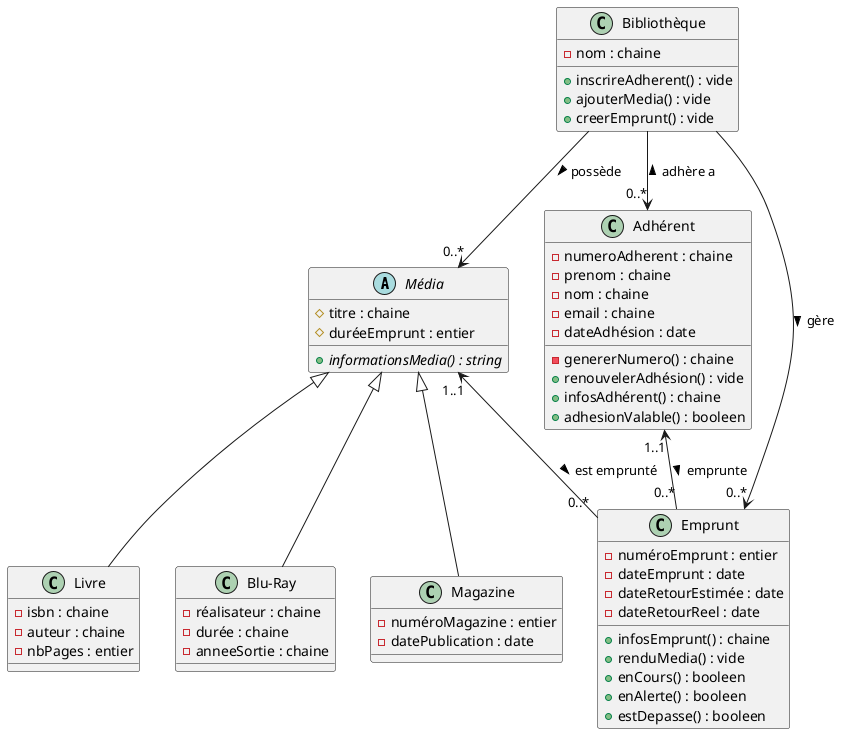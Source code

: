 @startuml

abstract class "Média" as M{
    # titre : chaine
    # duréeEmprunt : entier
    + {abstract} informationsMedia() : string
}

class "Livre" as L{
    - isbn : chaine
    - auteur : chaine
    - nbPages : entier
}

class "Blu-Ray" as BR{
    - réalisateur : chaine
    - durée : chaine
    - anneeSortie : chaine
}

class "Magazine" as Ma{
    - numéroMagazine : entier
    - datePublication : date
}

class "Adhérent" as A{
    - numeroAdherent : chaine
    - prenom : chaine
    - nom : chaine
    - email : chaine
    - dateAdhésion : date
    - genererNumero() : chaine
    + renouvelerAdhésion() : vide
    + infosAdhérent() : chaine
    + adhesionValable() : booleen
}

class "Emprunt" as E{
    - numéroEmprunt : entier
    - dateEmprunt : date
    - dateRetourEstimée : date
    - dateRetourReel : date
    + infosEmprunt() : chaine
    + renduMedia() : vide
    + enCours() : booleen
    + enAlerte() : booleen
    + estDepasse() : booleen
}

class "Bibliothèque" as B{
    - nom : chaine
    + inscrireAdherent() : vide
    + ajouterMedia() : vide
    + creerEmprunt() : vide
}

M <|-- L
M <|-- BR
M <|-- Ma
M "1..1" <-- "              0..*"E : est emprunté >
A "1..1" <-- "0..*"E : emprunte >
B --> "0..*"M : possède >
B --> "0..*"E : gère >
B --> "0..*"A : adhère a <


@enduml